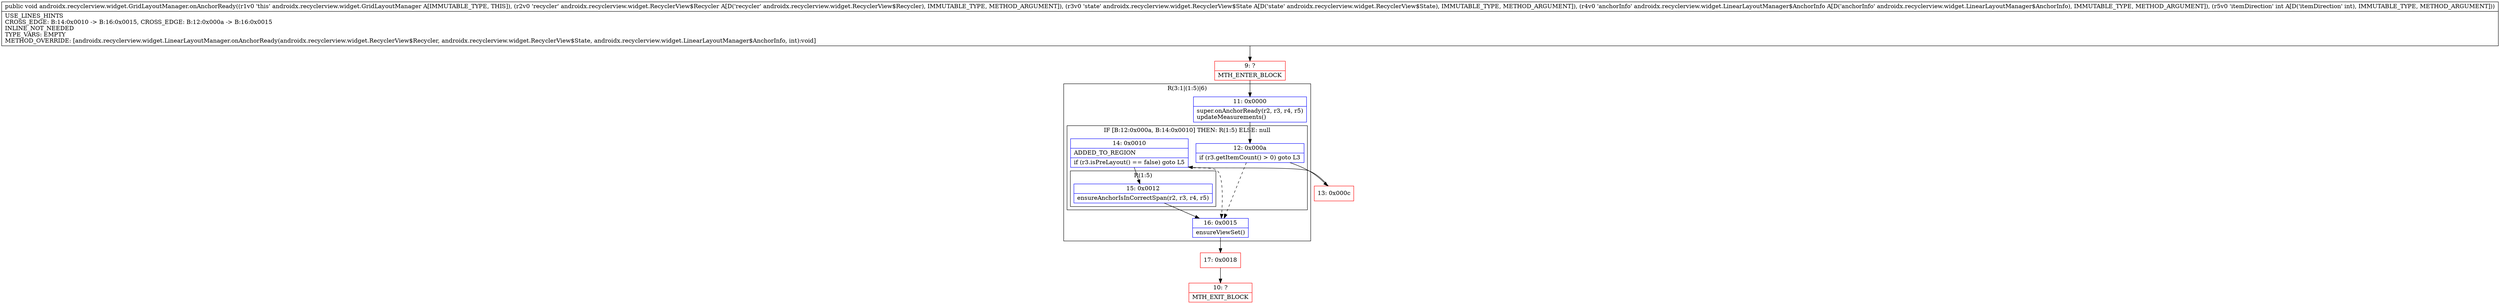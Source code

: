 digraph "CFG forandroidx.recyclerview.widget.GridLayoutManager.onAnchorReady(Landroidx\/recyclerview\/widget\/RecyclerView$Recycler;Landroidx\/recyclerview\/widget\/RecyclerView$State;Landroidx\/recyclerview\/widget\/LinearLayoutManager$AnchorInfo;I)V" {
subgraph cluster_Region_342777067 {
label = "R(3:1|(1:5)|6)";
node [shape=record,color=blue];
Node_11 [shape=record,label="{11\:\ 0x0000|super.onAnchorReady(r2, r3, r4, r5)\lupdateMeasurements()\l}"];
subgraph cluster_IfRegion_304987515 {
label = "IF [B:12:0x000a, B:14:0x0010] THEN: R(1:5) ELSE: null";
node [shape=record,color=blue];
Node_12 [shape=record,label="{12\:\ 0x000a|if (r3.getItemCount() \> 0) goto L3\l}"];
Node_14 [shape=record,label="{14\:\ 0x0010|ADDED_TO_REGION\l|if (r3.isPreLayout() == false) goto L5\l}"];
subgraph cluster_Region_635245960 {
label = "R(1:5)";
node [shape=record,color=blue];
Node_15 [shape=record,label="{15\:\ 0x0012|ensureAnchorIsInCorrectSpan(r2, r3, r4, r5)\l}"];
}
}
Node_16 [shape=record,label="{16\:\ 0x0015|ensureViewSet()\l}"];
}
Node_9 [shape=record,color=red,label="{9\:\ ?|MTH_ENTER_BLOCK\l}"];
Node_13 [shape=record,color=red,label="{13\:\ 0x000c}"];
Node_17 [shape=record,color=red,label="{17\:\ 0x0018}"];
Node_10 [shape=record,color=red,label="{10\:\ ?|MTH_EXIT_BLOCK\l}"];
MethodNode[shape=record,label="{public void androidx.recyclerview.widget.GridLayoutManager.onAnchorReady((r1v0 'this' androidx.recyclerview.widget.GridLayoutManager A[IMMUTABLE_TYPE, THIS]), (r2v0 'recycler' androidx.recyclerview.widget.RecyclerView$Recycler A[D('recycler' androidx.recyclerview.widget.RecyclerView$Recycler), IMMUTABLE_TYPE, METHOD_ARGUMENT]), (r3v0 'state' androidx.recyclerview.widget.RecyclerView$State A[D('state' androidx.recyclerview.widget.RecyclerView$State), IMMUTABLE_TYPE, METHOD_ARGUMENT]), (r4v0 'anchorInfo' androidx.recyclerview.widget.LinearLayoutManager$AnchorInfo A[D('anchorInfo' androidx.recyclerview.widget.LinearLayoutManager$AnchorInfo), IMMUTABLE_TYPE, METHOD_ARGUMENT]), (r5v0 'itemDirection' int A[D('itemDirection' int), IMMUTABLE_TYPE, METHOD_ARGUMENT]))  | USE_LINES_HINTS\lCROSS_EDGE: B:14:0x0010 \-\> B:16:0x0015, CROSS_EDGE: B:12:0x000a \-\> B:16:0x0015\lINLINE_NOT_NEEDED\lTYPE_VARS: EMPTY\lMETHOD_OVERRIDE: [androidx.recyclerview.widget.LinearLayoutManager.onAnchorReady(androidx.recyclerview.widget.RecyclerView$Recycler, androidx.recyclerview.widget.RecyclerView$State, androidx.recyclerview.widget.LinearLayoutManager$AnchorInfo, int):void]\l}"];
MethodNode -> Node_9;Node_11 -> Node_12;
Node_12 -> Node_13;
Node_12 -> Node_16[style=dashed];
Node_14 -> Node_15;
Node_14 -> Node_16[style=dashed];
Node_15 -> Node_16;
Node_16 -> Node_17;
Node_9 -> Node_11;
Node_13 -> Node_14;
Node_17 -> Node_10;
}

